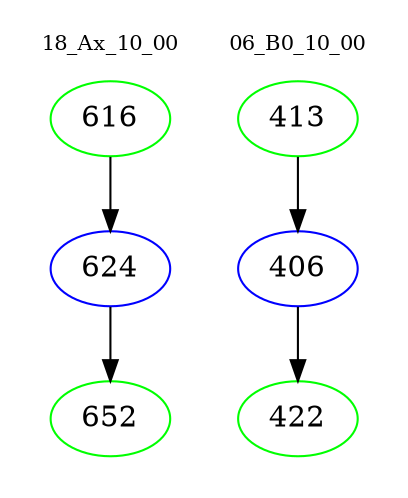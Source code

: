 digraph{
subgraph cluster_0 {
color = white
label = "18_Ax_10_00";
fontsize=10;
T0_616 [label="616", color="green"]
T0_616 -> T0_624 [color="black"]
T0_624 [label="624", color="blue"]
T0_624 -> T0_652 [color="black"]
T0_652 [label="652", color="green"]
}
subgraph cluster_1 {
color = white
label = "06_B0_10_00";
fontsize=10;
T1_413 [label="413", color="green"]
T1_413 -> T1_406 [color="black"]
T1_406 [label="406", color="blue"]
T1_406 -> T1_422 [color="black"]
T1_422 [label="422", color="green"]
}
}
